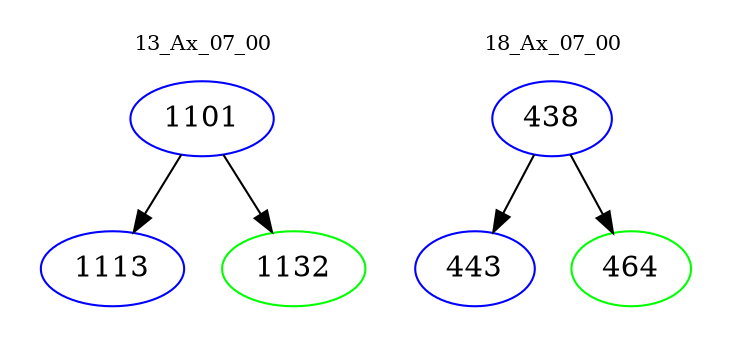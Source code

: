 digraph{
subgraph cluster_0 {
color = white
label = "13_Ax_07_00";
fontsize=10;
T0_1101 [label="1101", color="blue"]
T0_1101 -> T0_1113 [color="black"]
T0_1113 [label="1113", color="blue"]
T0_1101 -> T0_1132 [color="black"]
T0_1132 [label="1132", color="green"]
}
subgraph cluster_1 {
color = white
label = "18_Ax_07_00";
fontsize=10;
T1_438 [label="438", color="blue"]
T1_438 -> T1_443 [color="black"]
T1_443 [label="443", color="blue"]
T1_438 -> T1_464 [color="black"]
T1_464 [label="464", color="green"]
}
}
